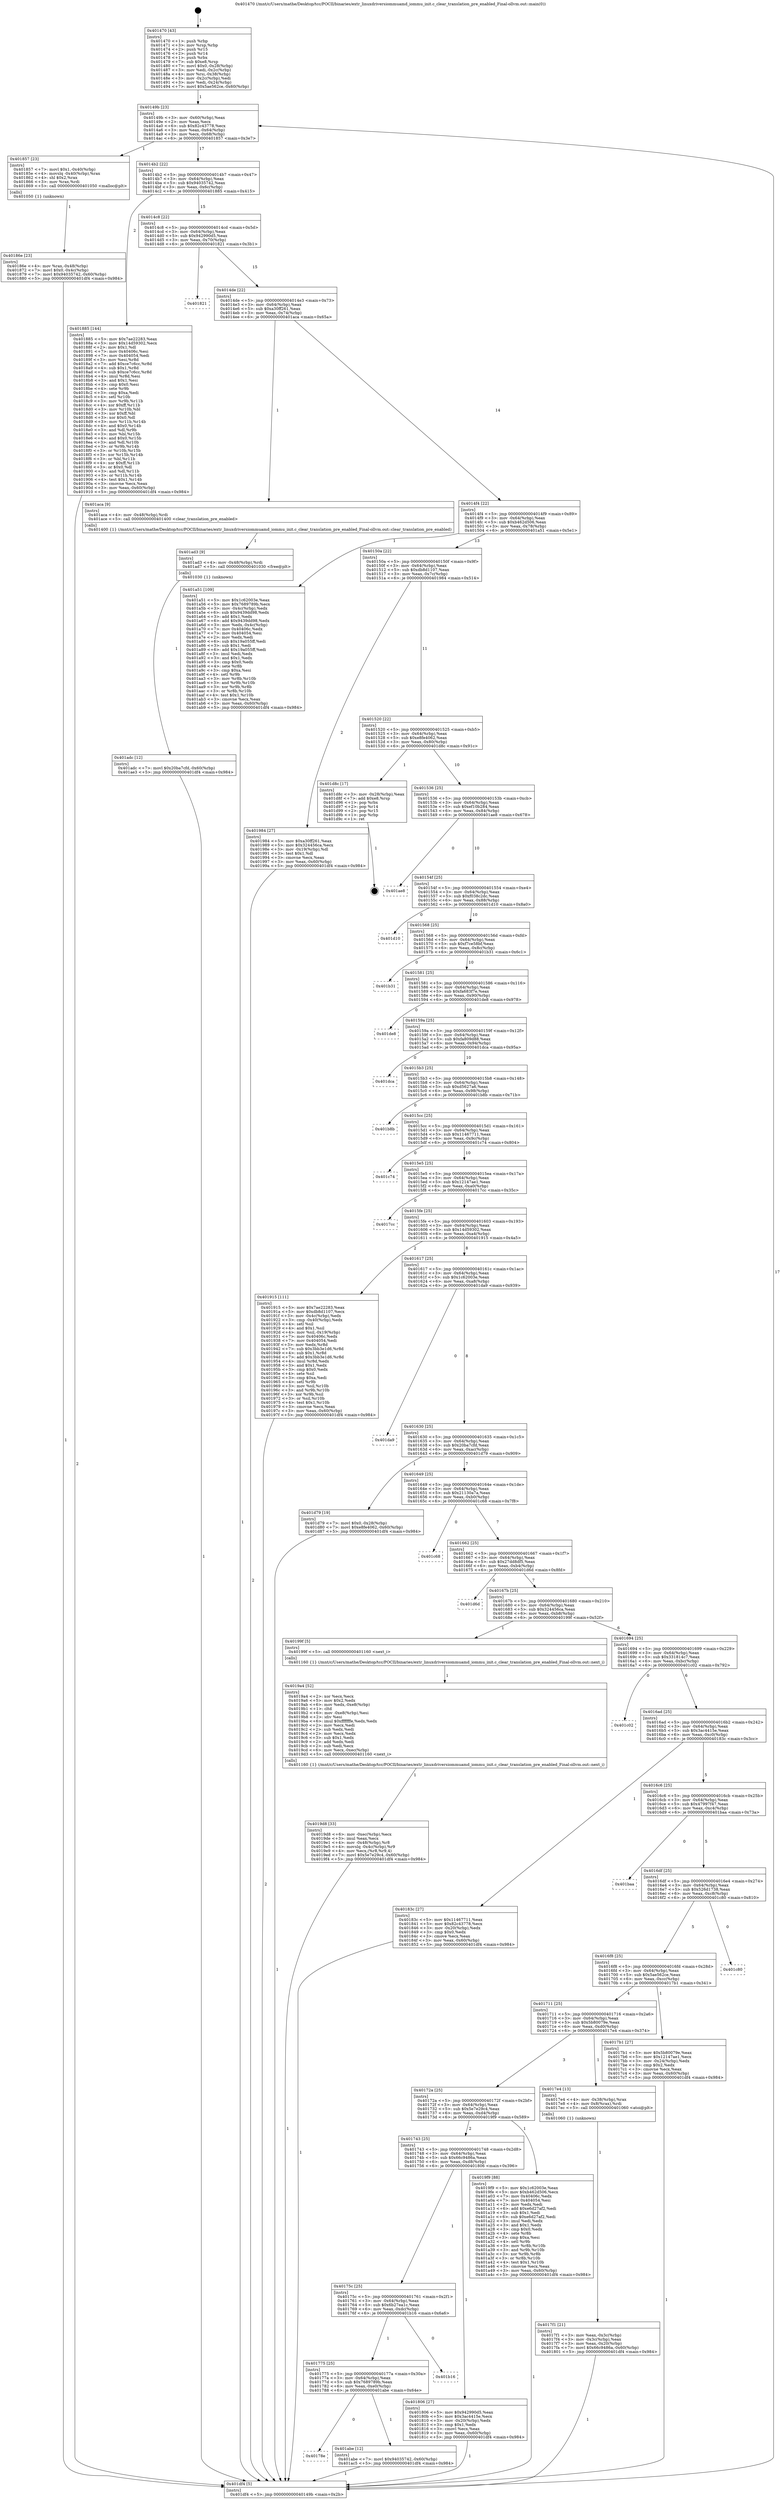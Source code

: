 digraph "0x401470" {
  label = "0x401470 (/mnt/c/Users/mathe/Desktop/tcc/POCII/binaries/extr_linuxdriversiommuamd_iommu_init.c_clear_translation_pre_enabled_Final-ollvm.out::main(0))"
  labelloc = "t"
  node[shape=record]

  Entry [label="",width=0.3,height=0.3,shape=circle,fillcolor=black,style=filled]
  "0x40149b" [label="{
     0x40149b [23]\l
     | [instrs]\l
     &nbsp;&nbsp;0x40149b \<+3\>: mov -0x60(%rbp),%eax\l
     &nbsp;&nbsp;0x40149e \<+2\>: mov %eax,%ecx\l
     &nbsp;&nbsp;0x4014a0 \<+6\>: sub $0x82c43778,%ecx\l
     &nbsp;&nbsp;0x4014a6 \<+3\>: mov %eax,-0x64(%rbp)\l
     &nbsp;&nbsp;0x4014a9 \<+3\>: mov %ecx,-0x68(%rbp)\l
     &nbsp;&nbsp;0x4014ac \<+6\>: je 0000000000401857 \<main+0x3e7\>\l
  }"]
  "0x401857" [label="{
     0x401857 [23]\l
     | [instrs]\l
     &nbsp;&nbsp;0x401857 \<+7\>: movl $0x1,-0x40(%rbp)\l
     &nbsp;&nbsp;0x40185e \<+4\>: movslq -0x40(%rbp),%rax\l
     &nbsp;&nbsp;0x401862 \<+4\>: shl $0x2,%rax\l
     &nbsp;&nbsp;0x401866 \<+3\>: mov %rax,%rdi\l
     &nbsp;&nbsp;0x401869 \<+5\>: call 0000000000401050 \<malloc@plt\>\l
     | [calls]\l
     &nbsp;&nbsp;0x401050 \{1\} (unknown)\l
  }"]
  "0x4014b2" [label="{
     0x4014b2 [22]\l
     | [instrs]\l
     &nbsp;&nbsp;0x4014b2 \<+5\>: jmp 00000000004014b7 \<main+0x47\>\l
     &nbsp;&nbsp;0x4014b7 \<+3\>: mov -0x64(%rbp),%eax\l
     &nbsp;&nbsp;0x4014ba \<+5\>: sub $0x94035742,%eax\l
     &nbsp;&nbsp;0x4014bf \<+3\>: mov %eax,-0x6c(%rbp)\l
     &nbsp;&nbsp;0x4014c2 \<+6\>: je 0000000000401885 \<main+0x415\>\l
  }"]
  Exit [label="",width=0.3,height=0.3,shape=circle,fillcolor=black,style=filled,peripheries=2]
  "0x401885" [label="{
     0x401885 [144]\l
     | [instrs]\l
     &nbsp;&nbsp;0x401885 \<+5\>: mov $0x7ae22283,%eax\l
     &nbsp;&nbsp;0x40188a \<+5\>: mov $0x14d59302,%ecx\l
     &nbsp;&nbsp;0x40188f \<+2\>: mov $0x1,%dl\l
     &nbsp;&nbsp;0x401891 \<+7\>: mov 0x40406c,%esi\l
     &nbsp;&nbsp;0x401898 \<+7\>: mov 0x404054,%edi\l
     &nbsp;&nbsp;0x40189f \<+3\>: mov %esi,%r8d\l
     &nbsp;&nbsp;0x4018a2 \<+7\>: add $0xce7c6cc,%r8d\l
     &nbsp;&nbsp;0x4018a9 \<+4\>: sub $0x1,%r8d\l
     &nbsp;&nbsp;0x4018ad \<+7\>: sub $0xce7c6cc,%r8d\l
     &nbsp;&nbsp;0x4018b4 \<+4\>: imul %r8d,%esi\l
     &nbsp;&nbsp;0x4018b8 \<+3\>: and $0x1,%esi\l
     &nbsp;&nbsp;0x4018bb \<+3\>: cmp $0x0,%esi\l
     &nbsp;&nbsp;0x4018be \<+4\>: sete %r9b\l
     &nbsp;&nbsp;0x4018c2 \<+3\>: cmp $0xa,%edi\l
     &nbsp;&nbsp;0x4018c5 \<+4\>: setl %r10b\l
     &nbsp;&nbsp;0x4018c9 \<+3\>: mov %r9b,%r11b\l
     &nbsp;&nbsp;0x4018cc \<+4\>: xor $0xff,%r11b\l
     &nbsp;&nbsp;0x4018d0 \<+3\>: mov %r10b,%bl\l
     &nbsp;&nbsp;0x4018d3 \<+3\>: xor $0xff,%bl\l
     &nbsp;&nbsp;0x4018d6 \<+3\>: xor $0x0,%dl\l
     &nbsp;&nbsp;0x4018d9 \<+3\>: mov %r11b,%r14b\l
     &nbsp;&nbsp;0x4018dc \<+4\>: and $0x0,%r14b\l
     &nbsp;&nbsp;0x4018e0 \<+3\>: and %dl,%r9b\l
     &nbsp;&nbsp;0x4018e3 \<+3\>: mov %bl,%r15b\l
     &nbsp;&nbsp;0x4018e6 \<+4\>: and $0x0,%r15b\l
     &nbsp;&nbsp;0x4018ea \<+3\>: and %dl,%r10b\l
     &nbsp;&nbsp;0x4018ed \<+3\>: or %r9b,%r14b\l
     &nbsp;&nbsp;0x4018f0 \<+3\>: or %r10b,%r15b\l
     &nbsp;&nbsp;0x4018f3 \<+3\>: xor %r15b,%r14b\l
     &nbsp;&nbsp;0x4018f6 \<+3\>: or %bl,%r11b\l
     &nbsp;&nbsp;0x4018f9 \<+4\>: xor $0xff,%r11b\l
     &nbsp;&nbsp;0x4018fd \<+3\>: or $0x0,%dl\l
     &nbsp;&nbsp;0x401900 \<+3\>: and %dl,%r11b\l
     &nbsp;&nbsp;0x401903 \<+3\>: or %r11b,%r14b\l
     &nbsp;&nbsp;0x401906 \<+4\>: test $0x1,%r14b\l
     &nbsp;&nbsp;0x40190a \<+3\>: cmovne %ecx,%eax\l
     &nbsp;&nbsp;0x40190d \<+3\>: mov %eax,-0x60(%rbp)\l
     &nbsp;&nbsp;0x401910 \<+5\>: jmp 0000000000401df4 \<main+0x984\>\l
  }"]
  "0x4014c8" [label="{
     0x4014c8 [22]\l
     | [instrs]\l
     &nbsp;&nbsp;0x4014c8 \<+5\>: jmp 00000000004014cd \<main+0x5d\>\l
     &nbsp;&nbsp;0x4014cd \<+3\>: mov -0x64(%rbp),%eax\l
     &nbsp;&nbsp;0x4014d0 \<+5\>: sub $0x942990d5,%eax\l
     &nbsp;&nbsp;0x4014d5 \<+3\>: mov %eax,-0x70(%rbp)\l
     &nbsp;&nbsp;0x4014d8 \<+6\>: je 0000000000401821 \<main+0x3b1\>\l
  }"]
  "0x401adc" [label="{
     0x401adc [12]\l
     | [instrs]\l
     &nbsp;&nbsp;0x401adc \<+7\>: movl $0x20ba7cfd,-0x60(%rbp)\l
     &nbsp;&nbsp;0x401ae3 \<+5\>: jmp 0000000000401df4 \<main+0x984\>\l
  }"]
  "0x401821" [label="{
     0x401821\l
  }", style=dashed]
  "0x4014de" [label="{
     0x4014de [22]\l
     | [instrs]\l
     &nbsp;&nbsp;0x4014de \<+5\>: jmp 00000000004014e3 \<main+0x73\>\l
     &nbsp;&nbsp;0x4014e3 \<+3\>: mov -0x64(%rbp),%eax\l
     &nbsp;&nbsp;0x4014e6 \<+5\>: sub $0xa30ff261,%eax\l
     &nbsp;&nbsp;0x4014eb \<+3\>: mov %eax,-0x74(%rbp)\l
     &nbsp;&nbsp;0x4014ee \<+6\>: je 0000000000401aca \<main+0x65a\>\l
  }"]
  "0x401ad3" [label="{
     0x401ad3 [9]\l
     | [instrs]\l
     &nbsp;&nbsp;0x401ad3 \<+4\>: mov -0x48(%rbp),%rdi\l
     &nbsp;&nbsp;0x401ad7 \<+5\>: call 0000000000401030 \<free@plt\>\l
     | [calls]\l
     &nbsp;&nbsp;0x401030 \{1\} (unknown)\l
  }"]
  "0x401aca" [label="{
     0x401aca [9]\l
     | [instrs]\l
     &nbsp;&nbsp;0x401aca \<+4\>: mov -0x48(%rbp),%rdi\l
     &nbsp;&nbsp;0x401ace \<+5\>: call 0000000000401400 \<clear_translation_pre_enabled\>\l
     | [calls]\l
     &nbsp;&nbsp;0x401400 \{1\} (/mnt/c/Users/mathe/Desktop/tcc/POCII/binaries/extr_linuxdriversiommuamd_iommu_init.c_clear_translation_pre_enabled_Final-ollvm.out::clear_translation_pre_enabled)\l
  }"]
  "0x4014f4" [label="{
     0x4014f4 [22]\l
     | [instrs]\l
     &nbsp;&nbsp;0x4014f4 \<+5\>: jmp 00000000004014f9 \<main+0x89\>\l
     &nbsp;&nbsp;0x4014f9 \<+3\>: mov -0x64(%rbp),%eax\l
     &nbsp;&nbsp;0x4014fc \<+5\>: sub $0xb462d506,%eax\l
     &nbsp;&nbsp;0x401501 \<+3\>: mov %eax,-0x78(%rbp)\l
     &nbsp;&nbsp;0x401504 \<+6\>: je 0000000000401a51 \<main+0x5e1\>\l
  }"]
  "0x40178e" [label="{
     0x40178e\l
  }", style=dashed]
  "0x401a51" [label="{
     0x401a51 [109]\l
     | [instrs]\l
     &nbsp;&nbsp;0x401a51 \<+5\>: mov $0x1c62003e,%eax\l
     &nbsp;&nbsp;0x401a56 \<+5\>: mov $0x7689789b,%ecx\l
     &nbsp;&nbsp;0x401a5b \<+3\>: mov -0x4c(%rbp),%edx\l
     &nbsp;&nbsp;0x401a5e \<+6\>: sub $0x9439dd98,%edx\l
     &nbsp;&nbsp;0x401a64 \<+3\>: add $0x1,%edx\l
     &nbsp;&nbsp;0x401a67 \<+6\>: add $0x9439dd98,%edx\l
     &nbsp;&nbsp;0x401a6d \<+3\>: mov %edx,-0x4c(%rbp)\l
     &nbsp;&nbsp;0x401a70 \<+7\>: mov 0x40406c,%edx\l
     &nbsp;&nbsp;0x401a77 \<+7\>: mov 0x404054,%esi\l
     &nbsp;&nbsp;0x401a7e \<+2\>: mov %edx,%edi\l
     &nbsp;&nbsp;0x401a80 \<+6\>: sub $0x19a055ff,%edi\l
     &nbsp;&nbsp;0x401a86 \<+3\>: sub $0x1,%edi\l
     &nbsp;&nbsp;0x401a89 \<+6\>: add $0x19a055ff,%edi\l
     &nbsp;&nbsp;0x401a8f \<+3\>: imul %edi,%edx\l
     &nbsp;&nbsp;0x401a92 \<+3\>: and $0x1,%edx\l
     &nbsp;&nbsp;0x401a95 \<+3\>: cmp $0x0,%edx\l
     &nbsp;&nbsp;0x401a98 \<+4\>: sete %r8b\l
     &nbsp;&nbsp;0x401a9c \<+3\>: cmp $0xa,%esi\l
     &nbsp;&nbsp;0x401a9f \<+4\>: setl %r9b\l
     &nbsp;&nbsp;0x401aa3 \<+3\>: mov %r8b,%r10b\l
     &nbsp;&nbsp;0x401aa6 \<+3\>: and %r9b,%r10b\l
     &nbsp;&nbsp;0x401aa9 \<+3\>: xor %r9b,%r8b\l
     &nbsp;&nbsp;0x401aac \<+3\>: or %r8b,%r10b\l
     &nbsp;&nbsp;0x401aaf \<+4\>: test $0x1,%r10b\l
     &nbsp;&nbsp;0x401ab3 \<+3\>: cmovne %ecx,%eax\l
     &nbsp;&nbsp;0x401ab6 \<+3\>: mov %eax,-0x60(%rbp)\l
     &nbsp;&nbsp;0x401ab9 \<+5\>: jmp 0000000000401df4 \<main+0x984\>\l
  }"]
  "0x40150a" [label="{
     0x40150a [22]\l
     | [instrs]\l
     &nbsp;&nbsp;0x40150a \<+5\>: jmp 000000000040150f \<main+0x9f\>\l
     &nbsp;&nbsp;0x40150f \<+3\>: mov -0x64(%rbp),%eax\l
     &nbsp;&nbsp;0x401512 \<+5\>: sub $0xdb8d1107,%eax\l
     &nbsp;&nbsp;0x401517 \<+3\>: mov %eax,-0x7c(%rbp)\l
     &nbsp;&nbsp;0x40151a \<+6\>: je 0000000000401984 \<main+0x514\>\l
  }"]
  "0x401abe" [label="{
     0x401abe [12]\l
     | [instrs]\l
     &nbsp;&nbsp;0x401abe \<+7\>: movl $0x94035742,-0x60(%rbp)\l
     &nbsp;&nbsp;0x401ac5 \<+5\>: jmp 0000000000401df4 \<main+0x984\>\l
  }"]
  "0x401984" [label="{
     0x401984 [27]\l
     | [instrs]\l
     &nbsp;&nbsp;0x401984 \<+5\>: mov $0xa30ff261,%eax\l
     &nbsp;&nbsp;0x401989 \<+5\>: mov $0x324456ca,%ecx\l
     &nbsp;&nbsp;0x40198e \<+3\>: mov -0x19(%rbp),%dl\l
     &nbsp;&nbsp;0x401991 \<+3\>: test $0x1,%dl\l
     &nbsp;&nbsp;0x401994 \<+3\>: cmovne %ecx,%eax\l
     &nbsp;&nbsp;0x401997 \<+3\>: mov %eax,-0x60(%rbp)\l
     &nbsp;&nbsp;0x40199a \<+5\>: jmp 0000000000401df4 \<main+0x984\>\l
  }"]
  "0x401520" [label="{
     0x401520 [22]\l
     | [instrs]\l
     &nbsp;&nbsp;0x401520 \<+5\>: jmp 0000000000401525 \<main+0xb5\>\l
     &nbsp;&nbsp;0x401525 \<+3\>: mov -0x64(%rbp),%eax\l
     &nbsp;&nbsp;0x401528 \<+5\>: sub $0xe8fe4062,%eax\l
     &nbsp;&nbsp;0x40152d \<+3\>: mov %eax,-0x80(%rbp)\l
     &nbsp;&nbsp;0x401530 \<+6\>: je 0000000000401d8c \<main+0x91c\>\l
  }"]
  "0x401775" [label="{
     0x401775 [25]\l
     | [instrs]\l
     &nbsp;&nbsp;0x401775 \<+5\>: jmp 000000000040177a \<main+0x30a\>\l
     &nbsp;&nbsp;0x40177a \<+3\>: mov -0x64(%rbp),%eax\l
     &nbsp;&nbsp;0x40177d \<+5\>: sub $0x7689789b,%eax\l
     &nbsp;&nbsp;0x401782 \<+6\>: mov %eax,-0xe0(%rbp)\l
     &nbsp;&nbsp;0x401788 \<+6\>: je 0000000000401abe \<main+0x64e\>\l
  }"]
  "0x401d8c" [label="{
     0x401d8c [17]\l
     | [instrs]\l
     &nbsp;&nbsp;0x401d8c \<+3\>: mov -0x28(%rbp),%eax\l
     &nbsp;&nbsp;0x401d8f \<+7\>: add $0xe8,%rsp\l
     &nbsp;&nbsp;0x401d96 \<+1\>: pop %rbx\l
     &nbsp;&nbsp;0x401d97 \<+2\>: pop %r14\l
     &nbsp;&nbsp;0x401d99 \<+2\>: pop %r15\l
     &nbsp;&nbsp;0x401d9b \<+1\>: pop %rbp\l
     &nbsp;&nbsp;0x401d9c \<+1\>: ret\l
  }"]
  "0x401536" [label="{
     0x401536 [25]\l
     | [instrs]\l
     &nbsp;&nbsp;0x401536 \<+5\>: jmp 000000000040153b \<main+0xcb\>\l
     &nbsp;&nbsp;0x40153b \<+3\>: mov -0x64(%rbp),%eax\l
     &nbsp;&nbsp;0x40153e \<+5\>: sub $0xef10b284,%eax\l
     &nbsp;&nbsp;0x401543 \<+6\>: mov %eax,-0x84(%rbp)\l
     &nbsp;&nbsp;0x401549 \<+6\>: je 0000000000401ae8 \<main+0x678\>\l
  }"]
  "0x401b16" [label="{
     0x401b16\l
  }", style=dashed]
  "0x401ae8" [label="{
     0x401ae8\l
  }", style=dashed]
  "0x40154f" [label="{
     0x40154f [25]\l
     | [instrs]\l
     &nbsp;&nbsp;0x40154f \<+5\>: jmp 0000000000401554 \<main+0xe4\>\l
     &nbsp;&nbsp;0x401554 \<+3\>: mov -0x64(%rbp),%eax\l
     &nbsp;&nbsp;0x401557 \<+5\>: sub $0xf038c2dc,%eax\l
     &nbsp;&nbsp;0x40155c \<+6\>: mov %eax,-0x88(%rbp)\l
     &nbsp;&nbsp;0x401562 \<+6\>: je 0000000000401d10 \<main+0x8a0\>\l
  }"]
  "0x4019d8" [label="{
     0x4019d8 [33]\l
     | [instrs]\l
     &nbsp;&nbsp;0x4019d8 \<+6\>: mov -0xec(%rbp),%ecx\l
     &nbsp;&nbsp;0x4019de \<+3\>: imul %eax,%ecx\l
     &nbsp;&nbsp;0x4019e1 \<+4\>: mov -0x48(%rbp),%r8\l
     &nbsp;&nbsp;0x4019e5 \<+4\>: movslq -0x4c(%rbp),%r9\l
     &nbsp;&nbsp;0x4019e9 \<+4\>: mov %ecx,(%r8,%r9,4)\l
     &nbsp;&nbsp;0x4019ed \<+7\>: movl $0x5e7e29c4,-0x60(%rbp)\l
     &nbsp;&nbsp;0x4019f4 \<+5\>: jmp 0000000000401df4 \<main+0x984\>\l
  }"]
  "0x401d10" [label="{
     0x401d10\l
  }", style=dashed]
  "0x401568" [label="{
     0x401568 [25]\l
     | [instrs]\l
     &nbsp;&nbsp;0x401568 \<+5\>: jmp 000000000040156d \<main+0xfd\>\l
     &nbsp;&nbsp;0x40156d \<+3\>: mov -0x64(%rbp),%eax\l
     &nbsp;&nbsp;0x401570 \<+5\>: sub $0xf7ce58bf,%eax\l
     &nbsp;&nbsp;0x401575 \<+6\>: mov %eax,-0x8c(%rbp)\l
     &nbsp;&nbsp;0x40157b \<+6\>: je 0000000000401b31 \<main+0x6c1\>\l
  }"]
  "0x4019a4" [label="{
     0x4019a4 [52]\l
     | [instrs]\l
     &nbsp;&nbsp;0x4019a4 \<+2\>: xor %ecx,%ecx\l
     &nbsp;&nbsp;0x4019a6 \<+5\>: mov $0x2,%edx\l
     &nbsp;&nbsp;0x4019ab \<+6\>: mov %edx,-0xe8(%rbp)\l
     &nbsp;&nbsp;0x4019b1 \<+1\>: cltd\l
     &nbsp;&nbsp;0x4019b2 \<+6\>: mov -0xe8(%rbp),%esi\l
     &nbsp;&nbsp;0x4019b8 \<+2\>: idiv %esi\l
     &nbsp;&nbsp;0x4019ba \<+6\>: imul $0xfffffffe,%edx,%edx\l
     &nbsp;&nbsp;0x4019c0 \<+2\>: mov %ecx,%edi\l
     &nbsp;&nbsp;0x4019c2 \<+2\>: sub %edx,%edi\l
     &nbsp;&nbsp;0x4019c4 \<+2\>: mov %ecx,%edx\l
     &nbsp;&nbsp;0x4019c6 \<+3\>: sub $0x1,%edx\l
     &nbsp;&nbsp;0x4019c9 \<+2\>: add %edx,%edi\l
     &nbsp;&nbsp;0x4019cb \<+2\>: sub %edi,%ecx\l
     &nbsp;&nbsp;0x4019cd \<+6\>: mov %ecx,-0xec(%rbp)\l
     &nbsp;&nbsp;0x4019d3 \<+5\>: call 0000000000401160 \<next_i\>\l
     | [calls]\l
     &nbsp;&nbsp;0x401160 \{1\} (/mnt/c/Users/mathe/Desktop/tcc/POCII/binaries/extr_linuxdriversiommuamd_iommu_init.c_clear_translation_pre_enabled_Final-ollvm.out::next_i)\l
  }"]
  "0x401b31" [label="{
     0x401b31\l
  }", style=dashed]
  "0x401581" [label="{
     0x401581 [25]\l
     | [instrs]\l
     &nbsp;&nbsp;0x401581 \<+5\>: jmp 0000000000401586 \<main+0x116\>\l
     &nbsp;&nbsp;0x401586 \<+3\>: mov -0x64(%rbp),%eax\l
     &nbsp;&nbsp;0x401589 \<+5\>: sub $0xfa683f7e,%eax\l
     &nbsp;&nbsp;0x40158e \<+6\>: mov %eax,-0x90(%rbp)\l
     &nbsp;&nbsp;0x401594 \<+6\>: je 0000000000401de8 \<main+0x978\>\l
  }"]
  "0x40186e" [label="{
     0x40186e [23]\l
     | [instrs]\l
     &nbsp;&nbsp;0x40186e \<+4\>: mov %rax,-0x48(%rbp)\l
     &nbsp;&nbsp;0x401872 \<+7\>: movl $0x0,-0x4c(%rbp)\l
     &nbsp;&nbsp;0x401879 \<+7\>: movl $0x94035742,-0x60(%rbp)\l
     &nbsp;&nbsp;0x401880 \<+5\>: jmp 0000000000401df4 \<main+0x984\>\l
  }"]
  "0x401de8" [label="{
     0x401de8\l
  }", style=dashed]
  "0x40159a" [label="{
     0x40159a [25]\l
     | [instrs]\l
     &nbsp;&nbsp;0x40159a \<+5\>: jmp 000000000040159f \<main+0x12f\>\l
     &nbsp;&nbsp;0x40159f \<+3\>: mov -0x64(%rbp),%eax\l
     &nbsp;&nbsp;0x4015a2 \<+5\>: sub $0xfa809d88,%eax\l
     &nbsp;&nbsp;0x4015a7 \<+6\>: mov %eax,-0x94(%rbp)\l
     &nbsp;&nbsp;0x4015ad \<+6\>: je 0000000000401dca \<main+0x95a\>\l
  }"]
  "0x40175c" [label="{
     0x40175c [25]\l
     | [instrs]\l
     &nbsp;&nbsp;0x40175c \<+5\>: jmp 0000000000401761 \<main+0x2f1\>\l
     &nbsp;&nbsp;0x401761 \<+3\>: mov -0x64(%rbp),%eax\l
     &nbsp;&nbsp;0x401764 \<+5\>: sub $0x6b27ea1c,%eax\l
     &nbsp;&nbsp;0x401769 \<+6\>: mov %eax,-0xdc(%rbp)\l
     &nbsp;&nbsp;0x40176f \<+6\>: je 0000000000401b16 \<main+0x6a6\>\l
  }"]
  "0x401dca" [label="{
     0x401dca\l
  }", style=dashed]
  "0x4015b3" [label="{
     0x4015b3 [25]\l
     | [instrs]\l
     &nbsp;&nbsp;0x4015b3 \<+5\>: jmp 00000000004015b8 \<main+0x148\>\l
     &nbsp;&nbsp;0x4015b8 \<+3\>: mov -0x64(%rbp),%eax\l
     &nbsp;&nbsp;0x4015bb \<+5\>: sub $0xd5627a6,%eax\l
     &nbsp;&nbsp;0x4015c0 \<+6\>: mov %eax,-0x98(%rbp)\l
     &nbsp;&nbsp;0x4015c6 \<+6\>: je 0000000000401b8b \<main+0x71b\>\l
  }"]
  "0x401806" [label="{
     0x401806 [27]\l
     | [instrs]\l
     &nbsp;&nbsp;0x401806 \<+5\>: mov $0x942990d5,%eax\l
     &nbsp;&nbsp;0x40180b \<+5\>: mov $0x3ac4415e,%ecx\l
     &nbsp;&nbsp;0x401810 \<+3\>: mov -0x20(%rbp),%edx\l
     &nbsp;&nbsp;0x401813 \<+3\>: cmp $0x1,%edx\l
     &nbsp;&nbsp;0x401816 \<+3\>: cmovl %ecx,%eax\l
     &nbsp;&nbsp;0x401819 \<+3\>: mov %eax,-0x60(%rbp)\l
     &nbsp;&nbsp;0x40181c \<+5\>: jmp 0000000000401df4 \<main+0x984\>\l
  }"]
  "0x401b8b" [label="{
     0x401b8b\l
  }", style=dashed]
  "0x4015cc" [label="{
     0x4015cc [25]\l
     | [instrs]\l
     &nbsp;&nbsp;0x4015cc \<+5\>: jmp 00000000004015d1 \<main+0x161\>\l
     &nbsp;&nbsp;0x4015d1 \<+3\>: mov -0x64(%rbp),%eax\l
     &nbsp;&nbsp;0x4015d4 \<+5\>: sub $0x11467711,%eax\l
     &nbsp;&nbsp;0x4015d9 \<+6\>: mov %eax,-0x9c(%rbp)\l
     &nbsp;&nbsp;0x4015df \<+6\>: je 0000000000401c74 \<main+0x804\>\l
  }"]
  "0x401743" [label="{
     0x401743 [25]\l
     | [instrs]\l
     &nbsp;&nbsp;0x401743 \<+5\>: jmp 0000000000401748 \<main+0x2d8\>\l
     &nbsp;&nbsp;0x401748 \<+3\>: mov -0x64(%rbp),%eax\l
     &nbsp;&nbsp;0x40174b \<+5\>: sub $0x66c9486a,%eax\l
     &nbsp;&nbsp;0x401750 \<+6\>: mov %eax,-0xd8(%rbp)\l
     &nbsp;&nbsp;0x401756 \<+6\>: je 0000000000401806 \<main+0x396\>\l
  }"]
  "0x401c74" [label="{
     0x401c74\l
  }", style=dashed]
  "0x4015e5" [label="{
     0x4015e5 [25]\l
     | [instrs]\l
     &nbsp;&nbsp;0x4015e5 \<+5\>: jmp 00000000004015ea \<main+0x17a\>\l
     &nbsp;&nbsp;0x4015ea \<+3\>: mov -0x64(%rbp),%eax\l
     &nbsp;&nbsp;0x4015ed \<+5\>: sub $0x12147ae1,%eax\l
     &nbsp;&nbsp;0x4015f2 \<+6\>: mov %eax,-0xa0(%rbp)\l
     &nbsp;&nbsp;0x4015f8 \<+6\>: je 00000000004017cc \<main+0x35c\>\l
  }"]
  "0x4019f9" [label="{
     0x4019f9 [88]\l
     | [instrs]\l
     &nbsp;&nbsp;0x4019f9 \<+5\>: mov $0x1c62003e,%eax\l
     &nbsp;&nbsp;0x4019fe \<+5\>: mov $0xb462d506,%ecx\l
     &nbsp;&nbsp;0x401a03 \<+7\>: mov 0x40406c,%edx\l
     &nbsp;&nbsp;0x401a0a \<+7\>: mov 0x404054,%esi\l
     &nbsp;&nbsp;0x401a11 \<+2\>: mov %edx,%edi\l
     &nbsp;&nbsp;0x401a13 \<+6\>: add $0xe6d27af2,%edi\l
     &nbsp;&nbsp;0x401a19 \<+3\>: sub $0x1,%edi\l
     &nbsp;&nbsp;0x401a1c \<+6\>: sub $0xe6d27af2,%edi\l
     &nbsp;&nbsp;0x401a22 \<+3\>: imul %edi,%edx\l
     &nbsp;&nbsp;0x401a25 \<+3\>: and $0x1,%edx\l
     &nbsp;&nbsp;0x401a28 \<+3\>: cmp $0x0,%edx\l
     &nbsp;&nbsp;0x401a2b \<+4\>: sete %r8b\l
     &nbsp;&nbsp;0x401a2f \<+3\>: cmp $0xa,%esi\l
     &nbsp;&nbsp;0x401a32 \<+4\>: setl %r9b\l
     &nbsp;&nbsp;0x401a36 \<+3\>: mov %r8b,%r10b\l
     &nbsp;&nbsp;0x401a39 \<+3\>: and %r9b,%r10b\l
     &nbsp;&nbsp;0x401a3c \<+3\>: xor %r9b,%r8b\l
     &nbsp;&nbsp;0x401a3f \<+3\>: or %r8b,%r10b\l
     &nbsp;&nbsp;0x401a42 \<+4\>: test $0x1,%r10b\l
     &nbsp;&nbsp;0x401a46 \<+3\>: cmovne %ecx,%eax\l
     &nbsp;&nbsp;0x401a49 \<+3\>: mov %eax,-0x60(%rbp)\l
     &nbsp;&nbsp;0x401a4c \<+5\>: jmp 0000000000401df4 \<main+0x984\>\l
  }"]
  "0x4017cc" [label="{
     0x4017cc\l
  }", style=dashed]
  "0x4015fe" [label="{
     0x4015fe [25]\l
     | [instrs]\l
     &nbsp;&nbsp;0x4015fe \<+5\>: jmp 0000000000401603 \<main+0x193\>\l
     &nbsp;&nbsp;0x401603 \<+3\>: mov -0x64(%rbp),%eax\l
     &nbsp;&nbsp;0x401606 \<+5\>: sub $0x14d59302,%eax\l
     &nbsp;&nbsp;0x40160b \<+6\>: mov %eax,-0xa4(%rbp)\l
     &nbsp;&nbsp;0x401611 \<+6\>: je 0000000000401915 \<main+0x4a5\>\l
  }"]
  "0x4017f1" [label="{
     0x4017f1 [21]\l
     | [instrs]\l
     &nbsp;&nbsp;0x4017f1 \<+3\>: mov %eax,-0x3c(%rbp)\l
     &nbsp;&nbsp;0x4017f4 \<+3\>: mov -0x3c(%rbp),%eax\l
     &nbsp;&nbsp;0x4017f7 \<+3\>: mov %eax,-0x20(%rbp)\l
     &nbsp;&nbsp;0x4017fa \<+7\>: movl $0x66c9486a,-0x60(%rbp)\l
     &nbsp;&nbsp;0x401801 \<+5\>: jmp 0000000000401df4 \<main+0x984\>\l
  }"]
  "0x401915" [label="{
     0x401915 [111]\l
     | [instrs]\l
     &nbsp;&nbsp;0x401915 \<+5\>: mov $0x7ae22283,%eax\l
     &nbsp;&nbsp;0x40191a \<+5\>: mov $0xdb8d1107,%ecx\l
     &nbsp;&nbsp;0x40191f \<+3\>: mov -0x4c(%rbp),%edx\l
     &nbsp;&nbsp;0x401922 \<+3\>: cmp -0x40(%rbp),%edx\l
     &nbsp;&nbsp;0x401925 \<+4\>: setl %sil\l
     &nbsp;&nbsp;0x401929 \<+4\>: and $0x1,%sil\l
     &nbsp;&nbsp;0x40192d \<+4\>: mov %sil,-0x19(%rbp)\l
     &nbsp;&nbsp;0x401931 \<+7\>: mov 0x40406c,%edx\l
     &nbsp;&nbsp;0x401938 \<+7\>: mov 0x404054,%edi\l
     &nbsp;&nbsp;0x40193f \<+3\>: mov %edx,%r8d\l
     &nbsp;&nbsp;0x401942 \<+7\>: sub $0x3bb3e1d6,%r8d\l
     &nbsp;&nbsp;0x401949 \<+4\>: sub $0x1,%r8d\l
     &nbsp;&nbsp;0x40194d \<+7\>: add $0x3bb3e1d6,%r8d\l
     &nbsp;&nbsp;0x401954 \<+4\>: imul %r8d,%edx\l
     &nbsp;&nbsp;0x401958 \<+3\>: and $0x1,%edx\l
     &nbsp;&nbsp;0x40195b \<+3\>: cmp $0x0,%edx\l
     &nbsp;&nbsp;0x40195e \<+4\>: sete %sil\l
     &nbsp;&nbsp;0x401962 \<+3\>: cmp $0xa,%edi\l
     &nbsp;&nbsp;0x401965 \<+4\>: setl %r9b\l
     &nbsp;&nbsp;0x401969 \<+3\>: mov %sil,%r10b\l
     &nbsp;&nbsp;0x40196c \<+3\>: and %r9b,%r10b\l
     &nbsp;&nbsp;0x40196f \<+3\>: xor %r9b,%sil\l
     &nbsp;&nbsp;0x401972 \<+3\>: or %sil,%r10b\l
     &nbsp;&nbsp;0x401975 \<+4\>: test $0x1,%r10b\l
     &nbsp;&nbsp;0x401979 \<+3\>: cmovne %ecx,%eax\l
     &nbsp;&nbsp;0x40197c \<+3\>: mov %eax,-0x60(%rbp)\l
     &nbsp;&nbsp;0x40197f \<+5\>: jmp 0000000000401df4 \<main+0x984\>\l
  }"]
  "0x401617" [label="{
     0x401617 [25]\l
     | [instrs]\l
     &nbsp;&nbsp;0x401617 \<+5\>: jmp 000000000040161c \<main+0x1ac\>\l
     &nbsp;&nbsp;0x40161c \<+3\>: mov -0x64(%rbp),%eax\l
     &nbsp;&nbsp;0x40161f \<+5\>: sub $0x1c62003e,%eax\l
     &nbsp;&nbsp;0x401624 \<+6\>: mov %eax,-0xa8(%rbp)\l
     &nbsp;&nbsp;0x40162a \<+6\>: je 0000000000401da9 \<main+0x939\>\l
  }"]
  "0x40172a" [label="{
     0x40172a [25]\l
     | [instrs]\l
     &nbsp;&nbsp;0x40172a \<+5\>: jmp 000000000040172f \<main+0x2bf\>\l
     &nbsp;&nbsp;0x40172f \<+3\>: mov -0x64(%rbp),%eax\l
     &nbsp;&nbsp;0x401732 \<+5\>: sub $0x5e7e29c4,%eax\l
     &nbsp;&nbsp;0x401737 \<+6\>: mov %eax,-0xd4(%rbp)\l
     &nbsp;&nbsp;0x40173d \<+6\>: je 00000000004019f9 \<main+0x589\>\l
  }"]
  "0x401da9" [label="{
     0x401da9\l
  }", style=dashed]
  "0x401630" [label="{
     0x401630 [25]\l
     | [instrs]\l
     &nbsp;&nbsp;0x401630 \<+5\>: jmp 0000000000401635 \<main+0x1c5\>\l
     &nbsp;&nbsp;0x401635 \<+3\>: mov -0x64(%rbp),%eax\l
     &nbsp;&nbsp;0x401638 \<+5\>: sub $0x20ba7cfd,%eax\l
     &nbsp;&nbsp;0x40163d \<+6\>: mov %eax,-0xac(%rbp)\l
     &nbsp;&nbsp;0x401643 \<+6\>: je 0000000000401d79 \<main+0x909\>\l
  }"]
  "0x4017e4" [label="{
     0x4017e4 [13]\l
     | [instrs]\l
     &nbsp;&nbsp;0x4017e4 \<+4\>: mov -0x38(%rbp),%rax\l
     &nbsp;&nbsp;0x4017e8 \<+4\>: mov 0x8(%rax),%rdi\l
     &nbsp;&nbsp;0x4017ec \<+5\>: call 0000000000401060 \<atoi@plt\>\l
     | [calls]\l
     &nbsp;&nbsp;0x401060 \{1\} (unknown)\l
  }"]
  "0x401d79" [label="{
     0x401d79 [19]\l
     | [instrs]\l
     &nbsp;&nbsp;0x401d79 \<+7\>: movl $0x0,-0x28(%rbp)\l
     &nbsp;&nbsp;0x401d80 \<+7\>: movl $0xe8fe4062,-0x60(%rbp)\l
     &nbsp;&nbsp;0x401d87 \<+5\>: jmp 0000000000401df4 \<main+0x984\>\l
  }"]
  "0x401649" [label="{
     0x401649 [25]\l
     | [instrs]\l
     &nbsp;&nbsp;0x401649 \<+5\>: jmp 000000000040164e \<main+0x1de\>\l
     &nbsp;&nbsp;0x40164e \<+3\>: mov -0x64(%rbp),%eax\l
     &nbsp;&nbsp;0x401651 \<+5\>: sub $0x21130a7a,%eax\l
     &nbsp;&nbsp;0x401656 \<+6\>: mov %eax,-0xb0(%rbp)\l
     &nbsp;&nbsp;0x40165c \<+6\>: je 0000000000401c68 \<main+0x7f8\>\l
  }"]
  "0x401470" [label="{
     0x401470 [43]\l
     | [instrs]\l
     &nbsp;&nbsp;0x401470 \<+1\>: push %rbp\l
     &nbsp;&nbsp;0x401471 \<+3\>: mov %rsp,%rbp\l
     &nbsp;&nbsp;0x401474 \<+2\>: push %r15\l
     &nbsp;&nbsp;0x401476 \<+2\>: push %r14\l
     &nbsp;&nbsp;0x401478 \<+1\>: push %rbx\l
     &nbsp;&nbsp;0x401479 \<+7\>: sub $0xe8,%rsp\l
     &nbsp;&nbsp;0x401480 \<+7\>: movl $0x0,-0x28(%rbp)\l
     &nbsp;&nbsp;0x401487 \<+3\>: mov %edi,-0x2c(%rbp)\l
     &nbsp;&nbsp;0x40148a \<+4\>: mov %rsi,-0x38(%rbp)\l
     &nbsp;&nbsp;0x40148e \<+3\>: mov -0x2c(%rbp),%edi\l
     &nbsp;&nbsp;0x401491 \<+3\>: mov %edi,-0x24(%rbp)\l
     &nbsp;&nbsp;0x401494 \<+7\>: movl $0x5ae562ce,-0x60(%rbp)\l
  }"]
  "0x401c68" [label="{
     0x401c68\l
  }", style=dashed]
  "0x401662" [label="{
     0x401662 [25]\l
     | [instrs]\l
     &nbsp;&nbsp;0x401662 \<+5\>: jmp 0000000000401667 \<main+0x1f7\>\l
     &nbsp;&nbsp;0x401667 \<+3\>: mov -0x64(%rbp),%eax\l
     &nbsp;&nbsp;0x40166a \<+5\>: sub $0x27dd8df5,%eax\l
     &nbsp;&nbsp;0x40166f \<+6\>: mov %eax,-0xb4(%rbp)\l
     &nbsp;&nbsp;0x401675 \<+6\>: je 0000000000401d6d \<main+0x8fd\>\l
  }"]
  "0x401df4" [label="{
     0x401df4 [5]\l
     | [instrs]\l
     &nbsp;&nbsp;0x401df4 \<+5\>: jmp 000000000040149b \<main+0x2b\>\l
  }"]
  "0x401d6d" [label="{
     0x401d6d\l
  }", style=dashed]
  "0x40167b" [label="{
     0x40167b [25]\l
     | [instrs]\l
     &nbsp;&nbsp;0x40167b \<+5\>: jmp 0000000000401680 \<main+0x210\>\l
     &nbsp;&nbsp;0x401680 \<+3\>: mov -0x64(%rbp),%eax\l
     &nbsp;&nbsp;0x401683 \<+5\>: sub $0x324456ca,%eax\l
     &nbsp;&nbsp;0x401688 \<+6\>: mov %eax,-0xb8(%rbp)\l
     &nbsp;&nbsp;0x40168e \<+6\>: je 000000000040199f \<main+0x52f\>\l
  }"]
  "0x401711" [label="{
     0x401711 [25]\l
     | [instrs]\l
     &nbsp;&nbsp;0x401711 \<+5\>: jmp 0000000000401716 \<main+0x2a6\>\l
     &nbsp;&nbsp;0x401716 \<+3\>: mov -0x64(%rbp),%eax\l
     &nbsp;&nbsp;0x401719 \<+5\>: sub $0x5b80079e,%eax\l
     &nbsp;&nbsp;0x40171e \<+6\>: mov %eax,-0xd0(%rbp)\l
     &nbsp;&nbsp;0x401724 \<+6\>: je 00000000004017e4 \<main+0x374\>\l
  }"]
  "0x40199f" [label="{
     0x40199f [5]\l
     | [instrs]\l
     &nbsp;&nbsp;0x40199f \<+5\>: call 0000000000401160 \<next_i\>\l
     | [calls]\l
     &nbsp;&nbsp;0x401160 \{1\} (/mnt/c/Users/mathe/Desktop/tcc/POCII/binaries/extr_linuxdriversiommuamd_iommu_init.c_clear_translation_pre_enabled_Final-ollvm.out::next_i)\l
  }"]
  "0x401694" [label="{
     0x401694 [25]\l
     | [instrs]\l
     &nbsp;&nbsp;0x401694 \<+5\>: jmp 0000000000401699 \<main+0x229\>\l
     &nbsp;&nbsp;0x401699 \<+3\>: mov -0x64(%rbp),%eax\l
     &nbsp;&nbsp;0x40169c \<+5\>: sub $0x331814c7,%eax\l
     &nbsp;&nbsp;0x4016a1 \<+6\>: mov %eax,-0xbc(%rbp)\l
     &nbsp;&nbsp;0x4016a7 \<+6\>: je 0000000000401c02 \<main+0x792\>\l
  }"]
  "0x4017b1" [label="{
     0x4017b1 [27]\l
     | [instrs]\l
     &nbsp;&nbsp;0x4017b1 \<+5\>: mov $0x5b80079e,%eax\l
     &nbsp;&nbsp;0x4017b6 \<+5\>: mov $0x12147ae1,%ecx\l
     &nbsp;&nbsp;0x4017bb \<+3\>: mov -0x24(%rbp),%edx\l
     &nbsp;&nbsp;0x4017be \<+3\>: cmp $0x2,%edx\l
     &nbsp;&nbsp;0x4017c1 \<+3\>: cmovne %ecx,%eax\l
     &nbsp;&nbsp;0x4017c4 \<+3\>: mov %eax,-0x60(%rbp)\l
     &nbsp;&nbsp;0x4017c7 \<+5\>: jmp 0000000000401df4 \<main+0x984\>\l
  }"]
  "0x401c02" [label="{
     0x401c02\l
  }", style=dashed]
  "0x4016ad" [label="{
     0x4016ad [25]\l
     | [instrs]\l
     &nbsp;&nbsp;0x4016ad \<+5\>: jmp 00000000004016b2 \<main+0x242\>\l
     &nbsp;&nbsp;0x4016b2 \<+3\>: mov -0x64(%rbp),%eax\l
     &nbsp;&nbsp;0x4016b5 \<+5\>: sub $0x3ac4415e,%eax\l
     &nbsp;&nbsp;0x4016ba \<+6\>: mov %eax,-0xc0(%rbp)\l
     &nbsp;&nbsp;0x4016c0 \<+6\>: je 000000000040183c \<main+0x3cc\>\l
  }"]
  "0x4016f8" [label="{
     0x4016f8 [25]\l
     | [instrs]\l
     &nbsp;&nbsp;0x4016f8 \<+5\>: jmp 00000000004016fd \<main+0x28d\>\l
     &nbsp;&nbsp;0x4016fd \<+3\>: mov -0x64(%rbp),%eax\l
     &nbsp;&nbsp;0x401700 \<+5\>: sub $0x5ae562ce,%eax\l
     &nbsp;&nbsp;0x401705 \<+6\>: mov %eax,-0xcc(%rbp)\l
     &nbsp;&nbsp;0x40170b \<+6\>: je 00000000004017b1 \<main+0x341\>\l
  }"]
  "0x40183c" [label="{
     0x40183c [27]\l
     | [instrs]\l
     &nbsp;&nbsp;0x40183c \<+5\>: mov $0x11467711,%eax\l
     &nbsp;&nbsp;0x401841 \<+5\>: mov $0x82c43778,%ecx\l
     &nbsp;&nbsp;0x401846 \<+3\>: mov -0x20(%rbp),%edx\l
     &nbsp;&nbsp;0x401849 \<+3\>: cmp $0x0,%edx\l
     &nbsp;&nbsp;0x40184c \<+3\>: cmove %ecx,%eax\l
     &nbsp;&nbsp;0x40184f \<+3\>: mov %eax,-0x60(%rbp)\l
     &nbsp;&nbsp;0x401852 \<+5\>: jmp 0000000000401df4 \<main+0x984\>\l
  }"]
  "0x4016c6" [label="{
     0x4016c6 [25]\l
     | [instrs]\l
     &nbsp;&nbsp;0x4016c6 \<+5\>: jmp 00000000004016cb \<main+0x25b\>\l
     &nbsp;&nbsp;0x4016cb \<+3\>: mov -0x64(%rbp),%eax\l
     &nbsp;&nbsp;0x4016ce \<+5\>: sub $0x47997f47,%eax\l
     &nbsp;&nbsp;0x4016d3 \<+6\>: mov %eax,-0xc4(%rbp)\l
     &nbsp;&nbsp;0x4016d9 \<+6\>: je 0000000000401baa \<main+0x73a\>\l
  }"]
  "0x401c80" [label="{
     0x401c80\l
  }", style=dashed]
  "0x401baa" [label="{
     0x401baa\l
  }", style=dashed]
  "0x4016df" [label="{
     0x4016df [25]\l
     | [instrs]\l
     &nbsp;&nbsp;0x4016df \<+5\>: jmp 00000000004016e4 \<main+0x274\>\l
     &nbsp;&nbsp;0x4016e4 \<+3\>: mov -0x64(%rbp),%eax\l
     &nbsp;&nbsp;0x4016e7 \<+5\>: sub $0x526d1738,%eax\l
     &nbsp;&nbsp;0x4016ec \<+6\>: mov %eax,-0xc8(%rbp)\l
     &nbsp;&nbsp;0x4016f2 \<+6\>: je 0000000000401c80 \<main+0x810\>\l
  }"]
  Entry -> "0x401470" [label=" 1"]
  "0x40149b" -> "0x401857" [label=" 1"]
  "0x40149b" -> "0x4014b2" [label=" 17"]
  "0x401d8c" -> Exit [label=" 1"]
  "0x4014b2" -> "0x401885" [label=" 2"]
  "0x4014b2" -> "0x4014c8" [label=" 15"]
  "0x401d79" -> "0x401df4" [label=" 1"]
  "0x4014c8" -> "0x401821" [label=" 0"]
  "0x4014c8" -> "0x4014de" [label=" 15"]
  "0x401adc" -> "0x401df4" [label=" 1"]
  "0x4014de" -> "0x401aca" [label=" 1"]
  "0x4014de" -> "0x4014f4" [label=" 14"]
  "0x401ad3" -> "0x401adc" [label=" 1"]
  "0x4014f4" -> "0x401a51" [label=" 1"]
  "0x4014f4" -> "0x40150a" [label=" 13"]
  "0x401aca" -> "0x401ad3" [label=" 1"]
  "0x40150a" -> "0x401984" [label=" 2"]
  "0x40150a" -> "0x401520" [label=" 11"]
  "0x401abe" -> "0x401df4" [label=" 1"]
  "0x401520" -> "0x401d8c" [label=" 1"]
  "0x401520" -> "0x401536" [label=" 10"]
  "0x401775" -> "0x401abe" [label=" 1"]
  "0x401536" -> "0x401ae8" [label=" 0"]
  "0x401536" -> "0x40154f" [label=" 10"]
  "0x401775" -> "0x40178e" [label=" 0"]
  "0x40154f" -> "0x401d10" [label=" 0"]
  "0x40154f" -> "0x401568" [label=" 10"]
  "0x40175c" -> "0x401b16" [label=" 0"]
  "0x401568" -> "0x401b31" [label=" 0"]
  "0x401568" -> "0x401581" [label=" 10"]
  "0x40175c" -> "0x401775" [label=" 1"]
  "0x401581" -> "0x401de8" [label=" 0"]
  "0x401581" -> "0x40159a" [label=" 10"]
  "0x401a51" -> "0x401df4" [label=" 1"]
  "0x40159a" -> "0x401dca" [label=" 0"]
  "0x40159a" -> "0x4015b3" [label=" 10"]
  "0x4019f9" -> "0x401df4" [label=" 1"]
  "0x4015b3" -> "0x401b8b" [label=" 0"]
  "0x4015b3" -> "0x4015cc" [label=" 10"]
  "0x4019d8" -> "0x401df4" [label=" 1"]
  "0x4015cc" -> "0x401c74" [label=" 0"]
  "0x4015cc" -> "0x4015e5" [label=" 10"]
  "0x40199f" -> "0x4019a4" [label=" 1"]
  "0x4015e5" -> "0x4017cc" [label=" 0"]
  "0x4015e5" -> "0x4015fe" [label=" 10"]
  "0x401984" -> "0x401df4" [label=" 2"]
  "0x4015fe" -> "0x401915" [label=" 2"]
  "0x4015fe" -> "0x401617" [label=" 8"]
  "0x401885" -> "0x401df4" [label=" 2"]
  "0x401617" -> "0x401da9" [label=" 0"]
  "0x401617" -> "0x401630" [label=" 8"]
  "0x40186e" -> "0x401df4" [label=" 1"]
  "0x401630" -> "0x401d79" [label=" 1"]
  "0x401630" -> "0x401649" [label=" 7"]
  "0x401857" -> "0x40186e" [label=" 1"]
  "0x401649" -> "0x401c68" [label=" 0"]
  "0x401649" -> "0x401662" [label=" 7"]
  "0x401806" -> "0x401df4" [label=" 1"]
  "0x401662" -> "0x401d6d" [label=" 0"]
  "0x401662" -> "0x40167b" [label=" 7"]
  "0x401743" -> "0x40175c" [label=" 1"]
  "0x40167b" -> "0x40199f" [label=" 1"]
  "0x40167b" -> "0x401694" [label=" 6"]
  "0x401743" -> "0x401806" [label=" 1"]
  "0x401694" -> "0x401c02" [label=" 0"]
  "0x401694" -> "0x4016ad" [label=" 6"]
  "0x4019a4" -> "0x4019d8" [label=" 1"]
  "0x4016ad" -> "0x40183c" [label=" 1"]
  "0x4016ad" -> "0x4016c6" [label=" 5"]
  "0x40172a" -> "0x4019f9" [label=" 1"]
  "0x4016c6" -> "0x401baa" [label=" 0"]
  "0x4016c6" -> "0x4016df" [label=" 5"]
  "0x401915" -> "0x401df4" [label=" 2"]
  "0x4016df" -> "0x401c80" [label=" 0"]
  "0x4016df" -> "0x4016f8" [label=" 5"]
  "0x40172a" -> "0x401743" [label=" 2"]
  "0x4016f8" -> "0x4017b1" [label=" 1"]
  "0x4016f8" -> "0x401711" [label=" 4"]
  "0x4017b1" -> "0x401df4" [label=" 1"]
  "0x401470" -> "0x40149b" [label=" 1"]
  "0x401df4" -> "0x40149b" [label=" 17"]
  "0x40183c" -> "0x401df4" [label=" 1"]
  "0x401711" -> "0x4017e4" [label=" 1"]
  "0x401711" -> "0x40172a" [label=" 3"]
  "0x4017e4" -> "0x4017f1" [label=" 1"]
  "0x4017f1" -> "0x401df4" [label=" 1"]
}
